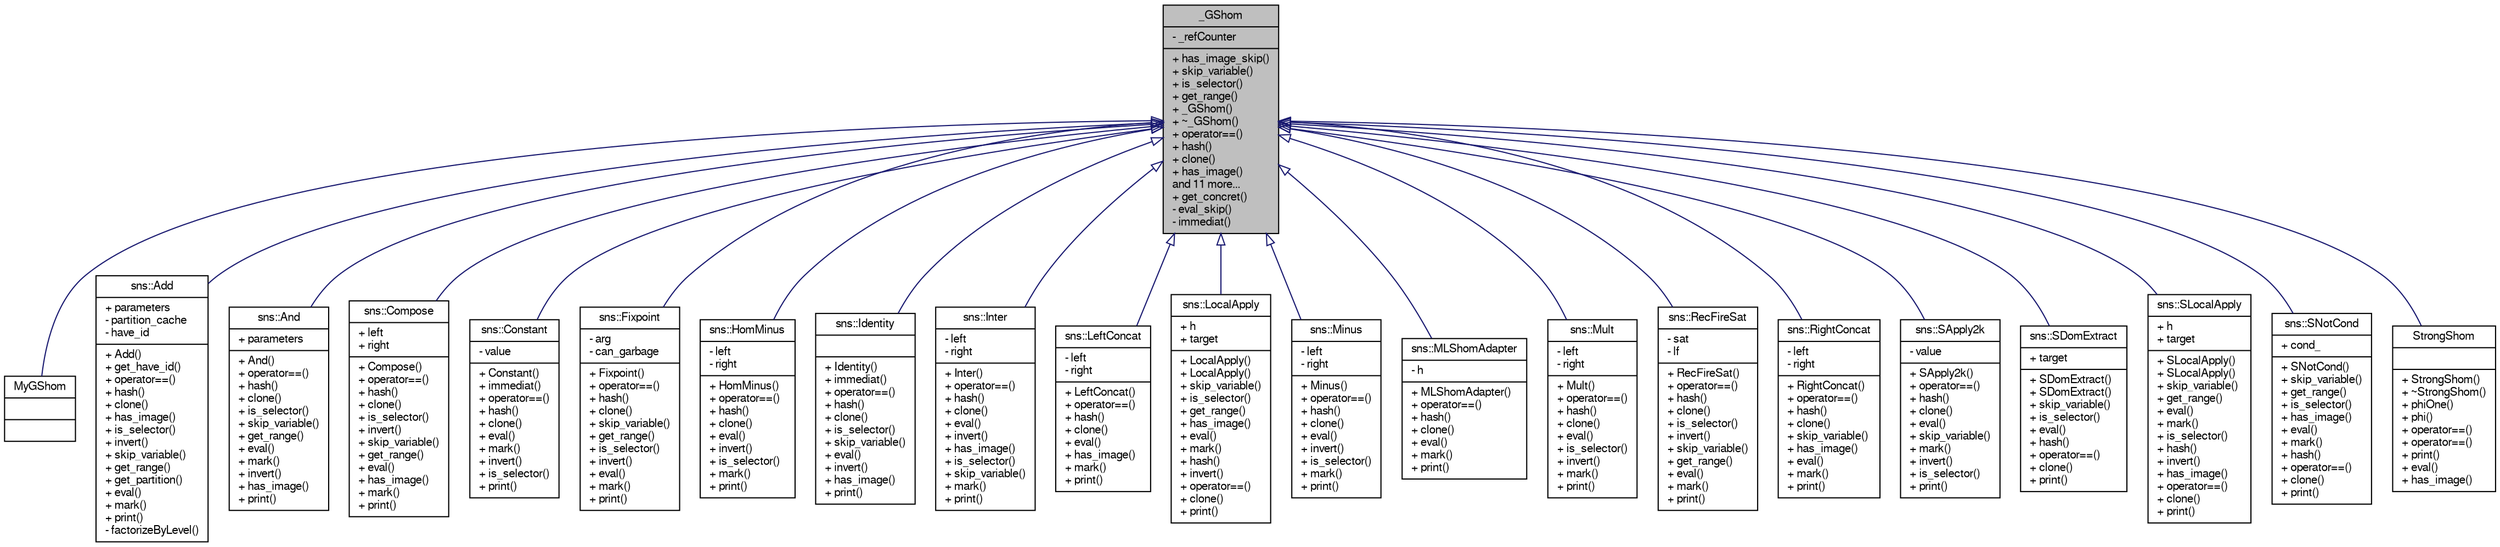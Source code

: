 digraph "_GShom"
{
  edge [fontname="FreeSans",fontsize="10",labelfontname="FreeSans",labelfontsize="10"];
  node [fontname="FreeSans",fontsize="10",shape=record];
  Node1 [label="{_GShom\n|- _refCounter\l|+ has_image_skip()\l+ skip_variable()\l+ is_selector()\l+ get_range()\l+ _GShom()\l+ ~_GShom()\l+ operator==()\l+ hash()\l+ clone()\l+ has_image()\land 11 more...\l+ get_concret()\l- eval_skip()\l- immediat()\l}",height=0.2,width=0.4,color="black", fillcolor="grey75", style="filled" fontcolor="black"];
  Node1 -> Node2 [dir="back",color="midnightblue",fontsize="10",style="solid",arrowtail="onormal",fontname="FreeSans"];
  Node2 [label="{MyGShom\n||}",height=0.2,width=0.4,color="black", fillcolor="white", style="filled",URL="$classMyGShom.html"];
  Node1 -> Node3 [dir="back",color="midnightblue",fontsize="10",style="solid",arrowtail="onormal",fontname="FreeSans"];
  Node3 [label="{sns::Add\n|+ parameters\l- partition_cache\l- have_id\l|+ Add()\l+ get_have_id()\l+ operator==()\l+ hash()\l+ clone()\l+ has_image()\l+ is_selector()\l+ invert()\l+ skip_variable()\l+ get_range()\l+ get_partition()\l+ eval()\l+ mark()\l+ print()\l- factorizeByLevel()\l}",height=0.2,width=0.4,color="black", fillcolor="white", style="filled",URL="$classsns_1_1Add.html"];
  Node1 -> Node4 [dir="back",color="midnightblue",fontsize="10",style="solid",arrowtail="onormal",fontname="FreeSans"];
  Node4 [label="{sns::And\n|+ parameters\l|+ And()\l+ operator==()\l+ hash()\l+ clone()\l+ is_selector()\l+ skip_variable()\l+ get_range()\l+ eval()\l+ mark()\l+ invert()\l+ has_image()\l+ print()\l}",height=0.2,width=0.4,color="black", fillcolor="white", style="filled",URL="$classsns_1_1And.html",tooltip="A commutative composition of n homomorphisms. "];
  Node1 -> Node5 [dir="back",color="midnightblue",fontsize="10",style="solid",arrowtail="onormal",fontname="FreeSans"];
  Node5 [label="{sns::Compose\n|+ left\l+ right\l|+ Compose()\l+ operator==()\l+ hash()\l+ clone()\l+ is_selector()\l+ invert()\l+ skip_variable()\l+ get_range()\l+ eval()\l+ has_image()\l+ mark()\l+ print()\l}",height=0.2,width=0.4,color="black", fillcolor="white", style="filled",URL="$classsns_1_1Compose.html"];
  Node1 -> Node6 [dir="back",color="midnightblue",fontsize="10",style="solid",arrowtail="onormal",fontname="FreeSans"];
  Node6 [label="{sns::Constant\n|- value\l|+ Constant()\l+ immediat()\l+ operator==()\l+ hash()\l+ clone()\l+ eval()\l+ mark()\l+ invert()\l+ is_selector()\l+ print()\l}",height=0.2,width=0.4,color="black", fillcolor="white", style="filled",URL="$classsns_1_1Constant.html"];
  Node1 -> Node7 [dir="back",color="midnightblue",fontsize="10",style="solid",arrowtail="onormal",fontname="FreeSans"];
  Node7 [label="{sns::Fixpoint\n|- arg\l- can_garbage\l|+ Fixpoint()\l+ operator==()\l+ hash()\l+ clone()\l+ skip_variable()\l+ get_range()\l+ is_selector()\l+ invert()\l+ eval()\l+ mark()\l+ print()\l}",height=0.2,width=0.4,color="black", fillcolor="white", style="filled",URL="$classsns_1_1Fixpoint.html"];
  Node1 -> Node8 [dir="back",color="midnightblue",fontsize="10",style="solid",arrowtail="onormal",fontname="FreeSans"];
  Node8 [label="{sns::HomMinus\n|- left\l- right\l|+ HomMinus()\l+ operator==()\l+ hash()\l+ clone()\l+ eval()\l+ invert()\l+ is_selector()\l+ mark()\l+ print()\l}",height=0.2,width=0.4,color="black", fillcolor="white", style="filled",URL="$classsns_1_1HomMinus.html"];
  Node1 -> Node9 [dir="back",color="midnightblue",fontsize="10",style="solid",arrowtail="onormal",fontname="FreeSans"];
  Node9 [label="{sns::Identity\n||+ Identity()\l+ immediat()\l+ operator==()\l+ hash()\l+ clone()\l+ is_selector()\l+ skip_variable()\l+ eval()\l+ invert()\l+ has_image()\l+ print()\l}",height=0.2,width=0.4,color="black", fillcolor="white", style="filled",URL="$classsns_1_1Identity.html"];
  Node1 -> Node10 [dir="back",color="midnightblue",fontsize="10",style="solid",arrowtail="onormal",fontname="FreeSans"];
  Node10 [label="{sns::Inter\n|- left\l- right\l|+ Inter()\l+ operator==()\l+ hash()\l+ clone()\l+ eval()\l+ invert()\l+ has_image()\l+ is_selector()\l+ skip_variable()\l+ mark()\l+ print()\l}",height=0.2,width=0.4,color="black", fillcolor="white", style="filled",URL="$classsns_1_1Inter.html"];
  Node1 -> Node11 [dir="back",color="midnightblue",fontsize="10",style="solid",arrowtail="onormal",fontname="FreeSans"];
  Node11 [label="{sns::LeftConcat\n|- left\l- right\l|+ LeftConcat()\l+ operator==()\l+ hash()\l+ clone()\l+ eval()\l+ has_image()\l+ mark()\l+ print()\l}",height=0.2,width=0.4,color="black", fillcolor="white", style="filled",URL="$classsns_1_1LeftConcat.html"];
  Node1 -> Node12 [dir="back",color="midnightblue",fontsize="10",style="solid",arrowtail="onormal",fontname="FreeSans"];
  Node12 [label="{sns::LocalApply\n|+ h\l+ target\l|+ LocalApply()\l+ LocalApply()\l+ skip_variable()\l+ is_selector()\l+ get_range()\l+ has_image()\l+ eval()\l+ mark()\l+ hash()\l+ invert()\l+ operator==()\l+ clone()\l+ print()\l}",height=0.2,width=0.4,color="black", fillcolor="white", style="filled",URL="$classsns_1_1LocalApply.html"];
  Node1 -> Node13 [dir="back",color="midnightblue",fontsize="10",style="solid",arrowtail="onormal",fontname="FreeSans"];
  Node13 [label="{sns::Minus\n|- left\l- right\l|+ Minus()\l+ operator==()\l+ hash()\l+ clone()\l+ eval()\l+ invert()\l+ is_selector()\l+ mark()\l+ print()\l}",height=0.2,width=0.4,color="black", fillcolor="white", style="filled",URL="$classsns_1_1Minus.html"];
  Node1 -> Node14 [dir="back",color="midnightblue",fontsize="10",style="solid",arrowtail="onormal",fontname="FreeSans"];
  Node14 [label="{sns::MLShomAdapter\n|- h\l|+ MLShomAdapter()\l+ operator==()\l+ hash()\l+ clone()\l+ eval()\l+ mark()\l+ print()\l}",height=0.2,width=0.4,color="black", fillcolor="white", style="filled",URL="$classsns_1_1MLShomAdapter.html"];
  Node1 -> Node15 [dir="back",color="midnightblue",fontsize="10",style="solid",arrowtail="onormal",fontname="FreeSans"];
  Node15 [label="{sns::Mult\n|- left\l- right\l|+ Mult()\l+ operator==()\l+ hash()\l+ clone()\l+ eval()\l+ is_selector()\l+ invert()\l+ mark()\l+ print()\l}",height=0.2,width=0.4,color="black", fillcolor="white", style="filled",URL="$classsns_1_1Mult.html"];
  Node1 -> Node16 [dir="back",color="midnightblue",fontsize="10",style="solid",arrowtail="onormal",fontname="FreeSans"];
  Node16 [label="{sns::RecFireSat\n|- sat\l- lf\l|+ RecFireSat()\l+ operator==()\l+ hash()\l+ clone()\l+ is_selector()\l+ invert()\l+ skip_variable()\l+ get_range()\l+ eval()\l+ mark()\l+ print()\l}",height=0.2,width=0.4,color="black", fillcolor="white", style="filled",URL="$classsns_1_1RecFireSat.html"];
  Node1 -> Node17 [dir="back",color="midnightblue",fontsize="10",style="solid",arrowtail="onormal",fontname="FreeSans"];
  Node17 [label="{sns::RightConcat\n|- left\l- right\l|+ RightConcat()\l+ operator==()\l+ hash()\l+ clone()\l+ skip_variable()\l+ has_image()\l+ eval()\l+ mark()\l+ print()\l}",height=0.2,width=0.4,color="black", fillcolor="white", style="filled",URL="$classsns_1_1RightConcat.html"];
  Node1 -> Node18 [dir="back",color="midnightblue",fontsize="10",style="solid",arrowtail="onormal",fontname="FreeSans"];
  Node18 [label="{sns::SApply2k\n|- value\l|+ SApply2k()\l+ operator==()\l+ hash()\l+ clone()\l+ eval()\l+ skip_variable()\l+ mark()\l+ invert()\l+ is_selector()\l+ print()\l}",height=0.2,width=0.4,color="black", fillcolor="white", style="filled",URL="$classsns_1_1SApply2k.html"];
  Node1 -> Node19 [dir="back",color="midnightblue",fontsize="10",style="solid",arrowtail="onormal",fontname="FreeSans"];
  Node19 [label="{sns::SDomExtract\n|+ target\l|+ SDomExtract()\l+ SDomExtract()\l+ skip_variable()\l+ is_selector()\l+ eval()\l+ hash()\l+ operator==()\l+ clone()\l+ print()\l}",height=0.2,width=0.4,color="black", fillcolor="white", style="filled",URL="$classsns_1_1SDomExtract.html",tooltip="Extractor of variable domains for invert computations. "];
  Node1 -> Node20 [dir="back",color="midnightblue",fontsize="10",style="solid",arrowtail="onormal",fontname="FreeSans"];
  Node20 [label="{sns::SLocalApply\n|+ h\l+ target\l|+ SLocalApply()\l+ SLocalApply()\l+ skip_variable()\l+ get_range()\l+ eval()\l+ mark()\l+ is_selector()\l+ hash()\l+ invert()\l+ has_image()\l+ operator==()\l+ clone()\l+ print()\l}",height=0.2,width=0.4,color="black", fillcolor="white", style="filled",URL="$classsns_1_1SLocalApply.html"];
  Node1 -> Node21 [dir="back",color="midnightblue",fontsize="10",style="solid",arrowtail="onormal",fontname="FreeSans"];
  Node21 [label="{sns::SNotCond\n|+ cond_\l|+ SNotCond()\l+ skip_variable()\l+ get_range()\l+ is_selector()\l+ has_image()\l+ eval()\l+ mark()\l+ hash()\l+ operator==()\l+ clone()\l+ print()\l}",height=0.2,width=0.4,color="black", fillcolor="white", style="filled",URL="$classsns_1_1SNotCond.html"];
  Node1 -> Node22 [dir="back",color="midnightblue",fontsize="10",style="solid",arrowtail="onormal",fontname="FreeSans"];
  Node22 [label="{StrongShom\n||+ StrongShom()\l+ ~StrongShom()\l+ phiOne()\l+ phi()\l+ operator==()\l+ operator==()\l+ print()\l+ eval()\l+ has_image()\l}",height=0.2,width=0.4,color="black", fillcolor="white", style="filled",URL="$classStrongShom.html",tooltip="The abstract base class for user defined operations. "];
}
